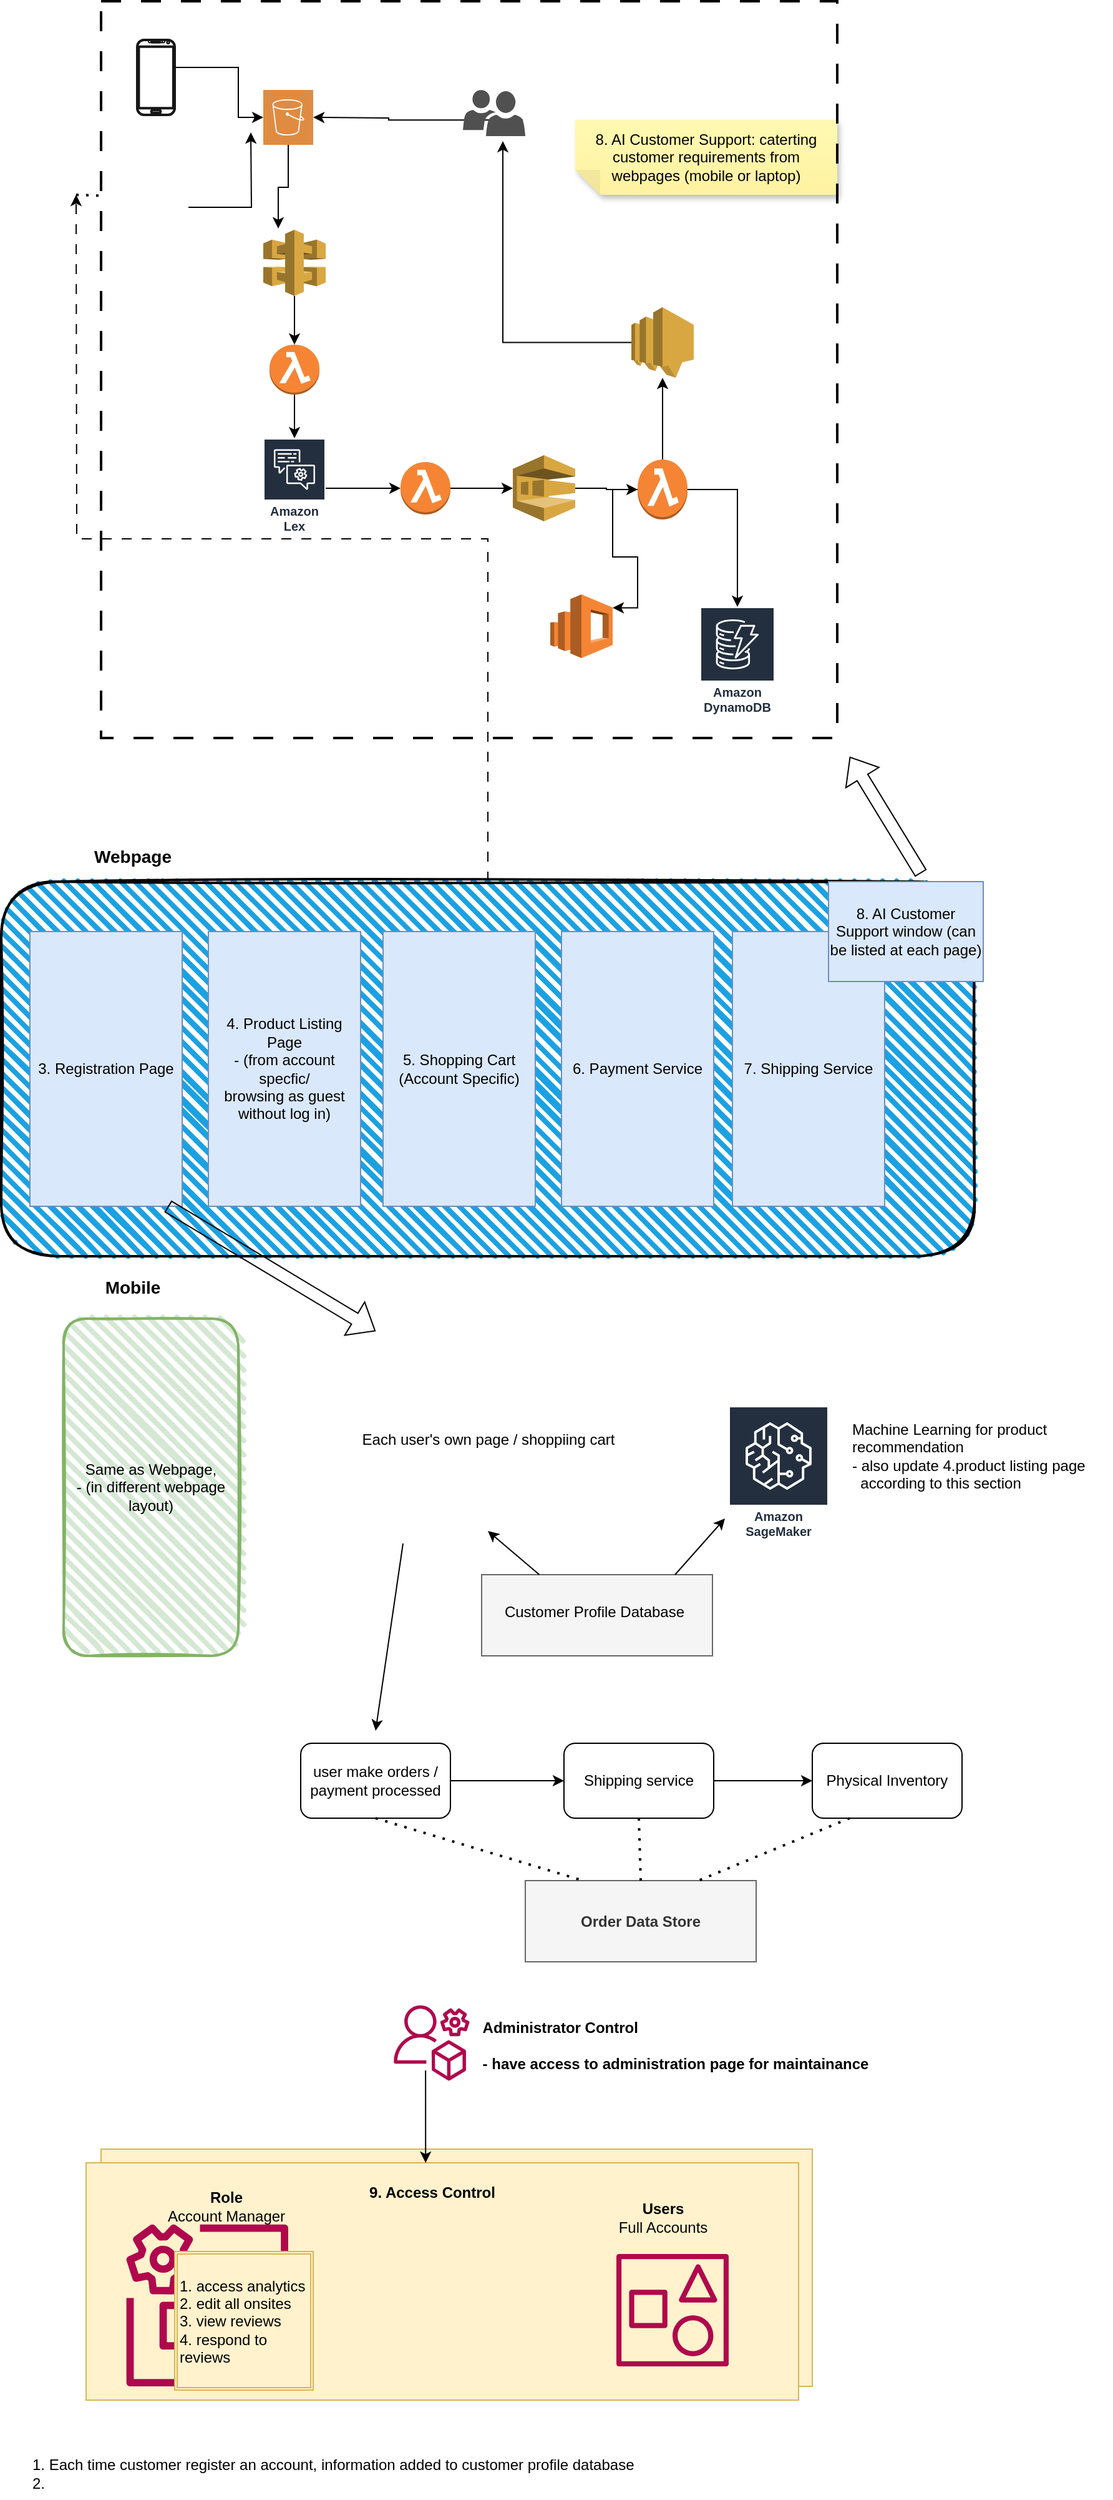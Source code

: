 <mxfile version="21.0.2" type="github">
  <diagram id="C5RBs43oDa-KdzZeNtuy" name="Page-1">
    <mxGraphModel dx="886" dy="788" grid="1" gridSize="10" guides="1" tooltips="1" connect="1" arrows="1" fold="1" page="1" pageScale="1" pageWidth="827" pageHeight="3069" math="0" shadow="0">
      <root>
        <mxCell id="WIyWlLk6GJQsqaUBKTNV-0" />
        <mxCell id="WIyWlLk6GJQsqaUBKTNV-1" parent="WIyWlLk6GJQsqaUBKTNV-0" />
        <mxCell id="fRf1mxBCHzGcTCpwJjoB-55" value="" style="rounded=0;whiteSpace=wrap;html=1;fillColor=#f5f5f5;fontColor=#333333;strokeColor=#666666;" vertex="1" parent="WIyWlLk6GJQsqaUBKTNV-1">
          <mxGeometry x="425" y="1415" width="185" height="65" as="geometry" />
        </mxCell>
        <mxCell id="F0V_eO-DA9mpBgUyq2MN-25" style="edgeStyle=orthogonalEdgeStyle;rounded=0;orthogonalLoop=1;jettySize=auto;html=1;entryX=0.24;entryY=-0.019;entryDx=0;entryDy=0;entryPerimeter=0;" parent="WIyWlLk6GJQsqaUBKTNV-1" source="F0V_eO-DA9mpBgUyq2MN-0" target="F0V_eO-DA9mpBgUyq2MN-5" edge="1">
          <mxGeometry relative="1" as="geometry" />
        </mxCell>
        <mxCell id="F0V_eO-DA9mpBgUyq2MN-0" value="" style="sketch=0;pointerEvents=1;shadow=0;dashed=0;html=1;strokeColor=none;fillColor=#DF8C42;labelPosition=center;verticalLabelPosition=bottom;verticalAlign=top;align=center;outlineConnect=0;shape=mxgraph.veeam2.aws_s3;" parent="WIyWlLk6GJQsqaUBKTNV-1" vertex="1">
          <mxGeometry x="250" y="226" width="40" height="44" as="geometry" />
        </mxCell>
        <mxCell id="F0V_eO-DA9mpBgUyq2MN-2" value="" style="verticalLabelPosition=bottom;verticalAlign=top;html=1;shadow=0;dashed=0;strokeWidth=2;shape=mxgraph.android.phone2;strokeColor=#171717;" parent="WIyWlLk6GJQsqaUBKTNV-1" vertex="1">
          <mxGeometry x="149" y="186" width="30" height="60" as="geometry" />
        </mxCell>
        <mxCell id="F0V_eO-DA9mpBgUyq2MN-28" style="edgeStyle=orthogonalEdgeStyle;rounded=0;orthogonalLoop=1;jettySize=auto;html=1;" parent="WIyWlLk6GJQsqaUBKTNV-1" source="F0V_eO-DA9mpBgUyq2MN-3" edge="1">
          <mxGeometry relative="1" as="geometry">
            <mxPoint x="240" y="260" as="targetPoint" />
          </mxGeometry>
        </mxCell>
        <mxCell id="F0V_eO-DA9mpBgUyq2MN-3" value="" style="shape=image;html=1;verticalAlign=top;verticalLabelPosition=bottom;labelBackgroundColor=#ffffff;imageAspect=0;aspect=fixed;image=https://cdn1.iconfinder.com/data/icons/seo-and-web-development-6/32/development_website_bookmark_favorite_site-128.png" parent="WIyWlLk6GJQsqaUBKTNV-1" vertex="1">
          <mxGeometry x="130" y="290" width="60" height="60" as="geometry" />
        </mxCell>
        <mxCell id="F0V_eO-DA9mpBgUyq2MN-12" style="edgeStyle=orthogonalEdgeStyle;rounded=0;orthogonalLoop=1;jettySize=auto;html=1;" parent="WIyWlLk6GJQsqaUBKTNV-1" source="F0V_eO-DA9mpBgUyq2MN-4" target="F0V_eO-DA9mpBgUyq2MN-11" edge="1">
          <mxGeometry relative="1" as="geometry" />
        </mxCell>
        <mxCell id="F0V_eO-DA9mpBgUyq2MN-4" value="Amazon Lex" style="sketch=0;outlineConnect=0;fontColor=#232F3E;gradientColor=none;strokeColor=#ffffff;fillColor=#232F3E;dashed=0;verticalLabelPosition=middle;verticalAlign=bottom;align=center;html=1;whiteSpace=wrap;fontSize=10;fontStyle=1;spacing=3;shape=mxgraph.aws4.productIcon;prIcon=mxgraph.aws4.lex;" parent="WIyWlLk6GJQsqaUBKTNV-1" vertex="1">
          <mxGeometry x="250" y="505" width="50" height="80" as="geometry" />
        </mxCell>
        <mxCell id="F0V_eO-DA9mpBgUyq2MN-9" style="edgeStyle=orthogonalEdgeStyle;rounded=0;orthogonalLoop=1;jettySize=auto;html=1;exitX=0.5;exitY=1;exitDx=0;exitDy=0;exitPerimeter=0;entryX=0.5;entryY=0;entryDx=0;entryDy=0;entryPerimeter=0;" parent="WIyWlLk6GJQsqaUBKTNV-1" source="F0V_eO-DA9mpBgUyq2MN-5" target="F0V_eO-DA9mpBgUyq2MN-7" edge="1">
          <mxGeometry relative="1" as="geometry" />
        </mxCell>
        <mxCell id="F0V_eO-DA9mpBgUyq2MN-5" value="" style="outlineConnect=0;dashed=0;verticalLabelPosition=bottom;verticalAlign=top;align=center;html=1;shape=mxgraph.aws3.api_gateway;fillColor=#D9A741;gradientColor=none;" parent="WIyWlLk6GJQsqaUBKTNV-1" vertex="1">
          <mxGeometry x="250" y="338" width="50" height="53" as="geometry" />
        </mxCell>
        <mxCell id="F0V_eO-DA9mpBgUyq2MN-10" style="edgeStyle=orthogonalEdgeStyle;rounded=0;orthogonalLoop=1;jettySize=auto;html=1;exitX=0.5;exitY=1;exitDx=0;exitDy=0;exitPerimeter=0;" parent="WIyWlLk6GJQsqaUBKTNV-1" source="F0V_eO-DA9mpBgUyq2MN-7" target="F0V_eO-DA9mpBgUyq2MN-4" edge="1">
          <mxGeometry relative="1" as="geometry" />
        </mxCell>
        <mxCell id="F0V_eO-DA9mpBgUyq2MN-7" value="" style="outlineConnect=0;dashed=0;verticalLabelPosition=bottom;verticalAlign=top;align=center;html=1;shape=mxgraph.aws3.lambda_function;fillColor=#F58534;gradientColor=none;" parent="WIyWlLk6GJQsqaUBKTNV-1" vertex="1">
          <mxGeometry x="255" y="430" width="40" height="40" as="geometry" />
        </mxCell>
        <mxCell id="F0V_eO-DA9mpBgUyq2MN-14" style="edgeStyle=orthogonalEdgeStyle;rounded=0;orthogonalLoop=1;jettySize=auto;html=1;entryX=0;entryY=0.5;entryDx=0;entryDy=0;entryPerimeter=0;" parent="WIyWlLk6GJQsqaUBKTNV-1" source="F0V_eO-DA9mpBgUyq2MN-11" target="F0V_eO-DA9mpBgUyq2MN-13" edge="1">
          <mxGeometry relative="1" as="geometry" />
        </mxCell>
        <mxCell id="F0V_eO-DA9mpBgUyq2MN-11" value="" style="outlineConnect=0;dashed=0;verticalLabelPosition=bottom;verticalAlign=top;align=center;html=1;shape=mxgraph.aws3.lambda_function;fillColor=#F58534;gradientColor=none;" parent="WIyWlLk6GJQsqaUBKTNV-1" vertex="1">
          <mxGeometry x="360" y="524" width="40" height="42" as="geometry" />
        </mxCell>
        <mxCell id="F0V_eO-DA9mpBgUyq2MN-16" style="edgeStyle=orthogonalEdgeStyle;rounded=0;orthogonalLoop=1;jettySize=auto;html=1;entryX=0;entryY=0.5;entryDx=0;entryDy=0;entryPerimeter=0;" parent="WIyWlLk6GJQsqaUBKTNV-1" source="F0V_eO-DA9mpBgUyq2MN-13" target="F0V_eO-DA9mpBgUyq2MN-15" edge="1">
          <mxGeometry relative="1" as="geometry" />
        </mxCell>
        <mxCell id="F0V_eO-DA9mpBgUyq2MN-13" value="" style="outlineConnect=0;dashed=0;verticalLabelPosition=bottom;verticalAlign=top;align=center;html=1;shape=mxgraph.aws3.sqs;fillColor=#D9A741;gradientColor=none;" parent="WIyWlLk6GJQsqaUBKTNV-1" vertex="1">
          <mxGeometry x="450" y="518.5" width="50" height="53" as="geometry" />
        </mxCell>
        <mxCell id="F0V_eO-DA9mpBgUyq2MN-18" style="edgeStyle=orthogonalEdgeStyle;rounded=0;orthogonalLoop=1;jettySize=auto;html=1;entryX=1;entryY=0.21;entryDx=0;entryDy=0;entryPerimeter=0;" parent="WIyWlLk6GJQsqaUBKTNV-1" source="F0V_eO-DA9mpBgUyq2MN-15" target="F0V_eO-DA9mpBgUyq2MN-17" edge="1">
          <mxGeometry relative="1" as="geometry" />
        </mxCell>
        <mxCell id="F0V_eO-DA9mpBgUyq2MN-21" style="edgeStyle=orthogonalEdgeStyle;rounded=0;orthogonalLoop=1;jettySize=auto;html=1;" parent="WIyWlLk6GJQsqaUBKTNV-1" source="F0V_eO-DA9mpBgUyq2MN-15" target="F0V_eO-DA9mpBgUyq2MN-20" edge="1">
          <mxGeometry relative="1" as="geometry" />
        </mxCell>
        <mxCell id="F0V_eO-DA9mpBgUyq2MN-23" style="edgeStyle=orthogonalEdgeStyle;rounded=0;orthogonalLoop=1;jettySize=auto;html=1;exitX=0.5;exitY=0;exitDx=0;exitDy=0;exitPerimeter=0;" parent="WIyWlLk6GJQsqaUBKTNV-1" source="F0V_eO-DA9mpBgUyq2MN-15" target="F0V_eO-DA9mpBgUyq2MN-22" edge="1">
          <mxGeometry relative="1" as="geometry" />
        </mxCell>
        <mxCell id="F0V_eO-DA9mpBgUyq2MN-15" value="" style="outlineConnect=0;dashed=0;verticalLabelPosition=bottom;verticalAlign=top;align=center;html=1;shape=mxgraph.aws3.lambda_function;fillColor=#F58534;gradientColor=none;" parent="WIyWlLk6GJQsqaUBKTNV-1" vertex="1">
          <mxGeometry x="550" y="522" width="40" height="48" as="geometry" />
        </mxCell>
        <mxCell id="F0V_eO-DA9mpBgUyq2MN-17" value="" style="outlineConnect=0;dashed=0;verticalLabelPosition=bottom;verticalAlign=top;align=center;html=1;shape=mxgraph.aws3.elasticsearch_service;fillColor=#F58534;gradientColor=none;" parent="WIyWlLk6GJQsqaUBKTNV-1" vertex="1">
          <mxGeometry x="480" y="630" width="50" height="51" as="geometry" />
        </mxCell>
        <mxCell id="F0V_eO-DA9mpBgUyq2MN-20" value="Amazon DynamoDB" style="sketch=0;outlineConnect=0;fontColor=#232F3E;gradientColor=none;strokeColor=#ffffff;fillColor=#232F3E;dashed=0;verticalLabelPosition=middle;verticalAlign=bottom;align=center;html=1;whiteSpace=wrap;fontSize=10;fontStyle=1;spacing=3;shape=mxgraph.aws4.productIcon;prIcon=mxgraph.aws4.dynamodb;" parent="WIyWlLk6GJQsqaUBKTNV-1" vertex="1">
          <mxGeometry x="600" y="640" width="60" height="90" as="geometry" />
        </mxCell>
        <mxCell id="F0V_eO-DA9mpBgUyq2MN-27" style="edgeStyle=orthogonalEdgeStyle;rounded=0;orthogonalLoop=1;jettySize=auto;html=1;entryX=0.64;entryY=1.108;entryDx=0;entryDy=0;entryPerimeter=0;" parent="WIyWlLk6GJQsqaUBKTNV-1" source="F0V_eO-DA9mpBgUyq2MN-22" target="F0V_eO-DA9mpBgUyq2MN-24" edge="1">
          <mxGeometry relative="1" as="geometry" />
        </mxCell>
        <mxCell id="F0V_eO-DA9mpBgUyq2MN-22" value="" style="outlineConnect=0;dashed=0;verticalLabelPosition=bottom;verticalAlign=top;align=center;html=1;shape=mxgraph.aws3.sns;fillColor=#D9A741;gradientColor=none;" parent="WIyWlLk6GJQsqaUBKTNV-1" vertex="1">
          <mxGeometry x="545" y="400" width="50" height="56.5" as="geometry" />
        </mxCell>
        <mxCell id="F0V_eO-DA9mpBgUyq2MN-26" style="edgeStyle=orthogonalEdgeStyle;rounded=0;orthogonalLoop=1;jettySize=auto;html=1;exitX=0.96;exitY=0.65;exitDx=0;exitDy=0;exitPerimeter=0;" parent="WIyWlLk6GJQsqaUBKTNV-1" source="F0V_eO-DA9mpBgUyq2MN-24" edge="1">
          <mxGeometry relative="1" as="geometry">
            <mxPoint x="290" y="248" as="targetPoint" />
          </mxGeometry>
        </mxCell>
        <mxCell id="F0V_eO-DA9mpBgUyq2MN-24" value="" style="sketch=0;pointerEvents=1;shadow=0;dashed=0;html=1;strokeColor=none;labelPosition=center;verticalLabelPosition=bottom;verticalAlign=top;align=center;fillColor=#505050;shape=mxgraph.mscae.intune.user_group" parent="WIyWlLk6GJQsqaUBKTNV-1" vertex="1">
          <mxGeometry x="410" y="226" width="50" height="37" as="geometry" />
        </mxCell>
        <mxCell id="F0V_eO-DA9mpBgUyq2MN-29" style="edgeStyle=orthogonalEdgeStyle;rounded=0;orthogonalLoop=1;jettySize=auto;html=1;" parent="WIyWlLk6GJQsqaUBKTNV-1" target="F0V_eO-DA9mpBgUyq2MN-0" edge="1">
          <mxGeometry relative="1" as="geometry">
            <mxPoint x="230" y="248" as="targetPoint" />
            <mxPoint x="180" y="208" as="sourcePoint" />
            <Array as="points">
              <mxPoint x="230" y="208" />
              <mxPoint x="230" y="248" />
            </Array>
          </mxGeometry>
        </mxCell>
        <mxCell id="fRf1mxBCHzGcTCpwJjoB-0" value="8. AI Customer Support: caterting customer requirements from webpages (mobile or laptop)" style="shape=note;whiteSpace=wrap;html=1;backgroundOutline=1;fontColor=#000000;darkOpacity=0.05;fillColor=#FFF9B2;strokeColor=none;fillStyle=solid;direction=west;gradientDirection=north;gradientColor=#FFF2A1;shadow=1;size=20;pointerEvents=1;" vertex="1" parent="WIyWlLk6GJQsqaUBKTNV-1">
          <mxGeometry x="500" y="250" width="210" height="60" as="geometry" />
        </mxCell>
        <mxCell id="fRf1mxBCHzGcTCpwJjoB-10" value="" style="whiteSpace=wrap;html=1;aspect=fixed;dashed=1;dashPattern=8 8;fillColor=none;strokeWidth=2;" vertex="1" parent="WIyWlLk6GJQsqaUBKTNV-1">
          <mxGeometry x="120" y="155" width="590" height="590" as="geometry" />
        </mxCell>
        <mxCell id="fRf1mxBCHzGcTCpwJjoB-28" style="edgeStyle=orthogonalEdgeStyle;rounded=0;orthogonalLoop=1;jettySize=auto;html=1;dashed=1;dashPattern=8 8;" edge="1" parent="WIyWlLk6GJQsqaUBKTNV-1" source="fRf1mxBCHzGcTCpwJjoB-13">
          <mxGeometry relative="1" as="geometry">
            <mxPoint x="100" y="310" as="targetPoint" />
          </mxGeometry>
        </mxCell>
        <mxCell id="fRf1mxBCHzGcTCpwJjoB-13" value="" style="rounded=1;whiteSpace=wrap;html=1;strokeWidth=2;fillWeight=4;hachureGap=8;hachureAngle=45;fillColor=#1ba1e2;sketch=1;" vertex="1" parent="WIyWlLk6GJQsqaUBKTNV-1">
          <mxGeometry x="40" y="860" width="780" height="300" as="geometry" />
        </mxCell>
        <mxCell id="fRf1mxBCHzGcTCpwJjoB-15" value="&lt;font style=&quot;font-size: 14px;&quot;&gt;&lt;b&gt;Webpage&lt;/b&gt;&lt;/font&gt;" style="text;html=1;align=center;verticalAlign=middle;resizable=0;points=[];autosize=1;strokeColor=none;fillColor=none;" vertex="1" parent="WIyWlLk6GJQsqaUBKTNV-1">
          <mxGeometry x="100" y="825" width="90" height="30" as="geometry" />
        </mxCell>
        <mxCell id="fRf1mxBCHzGcTCpwJjoB-16" value="Same as Webpage, &lt;br&gt;- (in different webpage layout)" style="rounded=1;whiteSpace=wrap;html=1;strokeWidth=2;fillWeight=4;hachureGap=8;hachureAngle=45;fillColor=#d5e8d4;sketch=1;strokeColor=#82b366;" vertex="1" parent="WIyWlLk6GJQsqaUBKTNV-1">
          <mxGeometry x="90" y="1210" width="140" height="270" as="geometry" />
        </mxCell>
        <mxCell id="fRf1mxBCHzGcTCpwJjoB-17" value="&lt;font style=&quot;font-size: 14px;&quot;&gt;&lt;b&gt;Mobile&lt;br&gt;&lt;/b&gt;&lt;/font&gt;" style="text;html=1;align=center;verticalAlign=middle;resizable=0;points=[];autosize=1;strokeColor=none;fillColor=none;" vertex="1" parent="WIyWlLk6GJQsqaUBKTNV-1">
          <mxGeometry x="110" y="1170" width="70" height="30" as="geometry" />
        </mxCell>
        <mxCell id="fRf1mxBCHzGcTCpwJjoB-18" value="" style="rounded=0;whiteSpace=wrap;html=1;fillColor=#fff2cc;strokeColor=#d6b656;" vertex="1" parent="WIyWlLk6GJQsqaUBKTNV-1">
          <mxGeometry x="120" y="1875" width="570" height="190" as="geometry" />
        </mxCell>
        <mxCell id="fRf1mxBCHzGcTCpwJjoB-19" value="" style="rounded=0;whiteSpace=wrap;html=1;fillColor=#fff2cc;strokeColor=#d6b656;" vertex="1" parent="WIyWlLk6GJQsqaUBKTNV-1">
          <mxGeometry x="108" y="1886" width="571" height="190" as="geometry" />
        </mxCell>
        <mxCell id="fRf1mxBCHzGcTCpwJjoB-24" value="" style="edgeStyle=orthogonalEdgeStyle;rounded=0;orthogonalLoop=1;jettySize=auto;html=1;" edge="1" parent="WIyWlLk6GJQsqaUBKTNV-1" target="fRf1mxBCHzGcTCpwJjoB-19">
          <mxGeometry relative="1" as="geometry">
            <mxPoint x="380.077" y="1812" as="sourcePoint" />
            <Array as="points">
              <mxPoint x="380" y="1875" />
              <mxPoint x="380" y="1875" />
            </Array>
          </mxGeometry>
        </mxCell>
        <mxCell id="fRf1mxBCHzGcTCpwJjoB-23" value="&lt;div style=&quot;text-align: left;&quot;&gt;&lt;b style=&quot;background-color: initial;&quot;&gt;Administrator Control&lt;/b&gt;&lt;/div&gt;&lt;div style=&quot;text-align: left;&quot;&gt;&lt;b&gt;&lt;br&gt;&lt;/b&gt;&lt;/div&gt;&lt;b&gt;&lt;div style=&quot;text-align: left;&quot;&gt;&lt;b style=&quot;background-color: initial;&quot;&gt;- have access to administration page for maintainance&lt;/b&gt;&lt;/div&gt;&lt;/b&gt;" style="text;html=1;align=center;verticalAlign=middle;resizable=0;points=[];autosize=1;strokeColor=none;fillColor=none;" vertex="1" parent="WIyWlLk6GJQsqaUBKTNV-1">
          <mxGeometry x="415.36" y="1762" width="330" height="60" as="geometry" />
        </mxCell>
        <mxCell id="fRf1mxBCHzGcTCpwJjoB-25" value="&lt;b&gt;9. Access Control&lt;/b&gt;" style="text;html=1;align=center;verticalAlign=middle;resizable=0;points=[];autosize=1;strokeColor=none;fillColor=none;" vertex="1" parent="WIyWlLk6GJQsqaUBKTNV-1">
          <mxGeometry x="325" y="1895" width="120" height="30" as="geometry" />
        </mxCell>
        <mxCell id="fRf1mxBCHzGcTCpwJjoB-30" value="" style="endArrow=none;dashed=1;html=1;dashPattern=1 3;strokeWidth=2;rounded=0;entryX=0;entryY=0.264;entryDx=0;entryDy=0;entryPerimeter=0;" edge="1" parent="WIyWlLk6GJQsqaUBKTNV-1" target="fRf1mxBCHzGcTCpwJjoB-10">
          <mxGeometry width="50" height="50" relative="1" as="geometry">
            <mxPoint x="100" y="310" as="sourcePoint" />
            <mxPoint x="430" y="520" as="targetPoint" />
          </mxGeometry>
        </mxCell>
        <mxCell id="fRf1mxBCHzGcTCpwJjoB-31" value="&lt;b&gt;Role&lt;/b&gt;&lt;br&gt;Account&lt;b&gt; &lt;/b&gt;Manager" style="text;html=1;align=center;verticalAlign=middle;resizable=0;points=[];autosize=1;strokeColor=none;fillColor=none;" vertex="1" parent="WIyWlLk6GJQsqaUBKTNV-1">
          <mxGeometry x="160" y="1901" width="120" height="40" as="geometry" />
        </mxCell>
        <mxCell id="fRf1mxBCHzGcTCpwJjoB-32" value="&lt;b&gt;Users&lt;/b&gt;&lt;br&gt;Full Accounts" style="text;html=1;align=center;verticalAlign=middle;resizable=0;points=[];autosize=1;strokeColor=none;fillColor=none;" vertex="1" parent="WIyWlLk6GJQsqaUBKTNV-1">
          <mxGeometry x="525" y="1910" width="90" height="40" as="geometry" />
        </mxCell>
        <mxCell id="fRf1mxBCHzGcTCpwJjoB-39" value="" style="sketch=0;outlineConnect=0;fontColor=#232F3E;gradientColor=none;fillColor=#B0084D;strokeColor=none;dashed=0;verticalLabelPosition=bottom;verticalAlign=top;align=center;html=1;fontSize=12;fontStyle=0;aspect=fixed;pointerEvents=1;shape=mxgraph.aws4.organizations_management_account2;" vertex="1" parent="WIyWlLk6GJQsqaUBKTNV-1">
          <mxGeometry x="140" y="1935" width="130" height="130" as="geometry" />
        </mxCell>
        <mxCell id="fRf1mxBCHzGcTCpwJjoB-35" value="1. access analytics&lt;br&gt;2. edit all onsites&lt;br&gt;3. view reviews&lt;br&gt;4. respond to reviews&lt;br&gt;" style="shape=ext;double=1;whiteSpace=wrap;html=1;aspect=fixed;align=left;fillColor=#fff2cc;strokeColor=#d6b656;" vertex="1" parent="WIyWlLk6GJQsqaUBKTNV-1">
          <mxGeometry x="179" y="1957" width="111" height="111" as="geometry" />
        </mxCell>
        <mxCell id="fRf1mxBCHzGcTCpwJjoB-36" value="" style="sketch=0;outlineConnect=0;fontColor=#232F3E;gradientColor=none;fillColor=#B0084D;strokeColor=none;dashed=0;verticalLabelPosition=bottom;verticalAlign=top;align=center;html=1;fontSize=12;fontStyle=0;aspect=fixed;pointerEvents=1;shape=mxgraph.aws4.organizations_account2;" vertex="1" parent="WIyWlLk6GJQsqaUBKTNV-1">
          <mxGeometry x="533" y="1959" width="90" height="90" as="geometry" />
        </mxCell>
        <mxCell id="fRf1mxBCHzGcTCpwJjoB-38" value="" style="sketch=0;outlineConnect=0;fontColor=#232F3E;gradientColor=none;fillColor=#B0084D;strokeColor=none;dashed=0;verticalLabelPosition=bottom;verticalAlign=top;align=center;html=1;fontSize=12;fontStyle=0;aspect=fixed;pointerEvents=1;shape=mxgraph.aws4.organizations_management_account;" vertex="1" parent="WIyWlLk6GJQsqaUBKTNV-1">
          <mxGeometry x="354.64" y="1758" width="60.72" height="64" as="geometry" />
        </mxCell>
        <mxCell id="fRf1mxBCHzGcTCpwJjoB-42" value="3. Registration Page" style="rounded=0;whiteSpace=wrap;html=1;fillColor=#dae8fc;strokeColor=#6c8ebf;" vertex="1" parent="WIyWlLk6GJQsqaUBKTNV-1">
          <mxGeometry x="63" y="900" width="122" height="220" as="geometry" />
        </mxCell>
        <mxCell id="fRf1mxBCHzGcTCpwJjoB-43" value="4. Product Listing Page&lt;br&gt;- (from account specfic/&lt;br&gt;browsing as guest without log in)" style="rounded=0;whiteSpace=wrap;html=1;fillColor=#dae8fc;strokeColor=#6c8ebf;" vertex="1" parent="WIyWlLk6GJQsqaUBKTNV-1">
          <mxGeometry x="206" y="900" width="122" height="220" as="geometry" />
        </mxCell>
        <mxCell id="fRf1mxBCHzGcTCpwJjoB-44" value="5. Shopping Cart (Account Specific)" style="rounded=0;whiteSpace=wrap;html=1;fillColor=#dae8fc;strokeColor=#6c8ebf;" vertex="1" parent="WIyWlLk6GJQsqaUBKTNV-1">
          <mxGeometry x="346" y="900" width="122" height="220" as="geometry" />
        </mxCell>
        <mxCell id="fRf1mxBCHzGcTCpwJjoB-45" value="6. Payment Service" style="rounded=0;whiteSpace=wrap;html=1;fillColor=#dae8fc;strokeColor=#6c8ebf;" vertex="1" parent="WIyWlLk6GJQsqaUBKTNV-1">
          <mxGeometry x="489" y="900" width="122" height="220" as="geometry" />
        </mxCell>
        <mxCell id="fRf1mxBCHzGcTCpwJjoB-46" value="7. Shipping Service" style="rounded=0;whiteSpace=wrap;html=1;fillColor=#dae8fc;strokeColor=#6c8ebf;" vertex="1" parent="WIyWlLk6GJQsqaUBKTNV-1">
          <mxGeometry x="626" y="900" width="122" height="220" as="geometry" />
        </mxCell>
        <mxCell id="fRf1mxBCHzGcTCpwJjoB-47" value="8. AI Customer Support window (can be listed at each page)" style="rounded=0;whiteSpace=wrap;html=1;fillColor=#dae8fc;strokeColor=#6c8ebf;" vertex="1" parent="WIyWlLk6GJQsqaUBKTNV-1">
          <mxGeometry x="703" y="860" width="124" height="80" as="geometry" />
        </mxCell>
        <mxCell id="fRf1mxBCHzGcTCpwJjoB-48" value="" style="shape=flexArrow;endArrow=classic;html=1;rounded=0;exitX=0.945;exitY=-0.022;exitDx=0;exitDy=0;exitPerimeter=0;" edge="1" parent="WIyWlLk6GJQsqaUBKTNV-1" source="fRf1mxBCHzGcTCpwJjoB-13">
          <mxGeometry width="50" height="50" relative="1" as="geometry">
            <mxPoint x="440" y="950" as="sourcePoint" />
            <mxPoint x="720" y="760" as="targetPoint" />
          </mxGeometry>
        </mxCell>
        <mxCell id="fRf1mxBCHzGcTCpwJjoB-49" value="" style="shape=flexArrow;endArrow=classic;html=1;rounded=0;exitX=0.945;exitY=-0.022;exitDx=0;exitDy=0;exitPerimeter=0;" edge="1" parent="WIyWlLk6GJQsqaUBKTNV-1">
          <mxGeometry width="50" height="50" relative="1" as="geometry">
            <mxPoint x="173.5" y="1120" as="sourcePoint" />
            <mxPoint x="340" y="1220" as="targetPoint" />
          </mxGeometry>
        </mxCell>
        <mxCell id="fRf1mxBCHzGcTCpwJjoB-51" value="Customer Profile Database" style="text;html=1;align=center;verticalAlign=middle;resizable=0;points=[];autosize=1;strokeColor=none;fillColor=none;" vertex="1" parent="WIyWlLk6GJQsqaUBKTNV-1">
          <mxGeometry x="430" y="1430" width="170" height="30" as="geometry" />
        </mxCell>
        <mxCell id="fRf1mxBCHzGcTCpwJjoB-52" value="1. Each time customer register an account, information added to customer profile database&lt;br&gt;&lt;div style=&quot;&quot;&gt;&lt;span style=&quot;background-color: initial;&quot;&gt;2.&amp;nbsp;&lt;/span&gt;&lt;/div&gt;" style="text;html=1;align=left;verticalAlign=middle;resizable=0;points=[];autosize=1;strokeColor=none;fillColor=none;" vertex="1" parent="WIyWlLk6GJQsqaUBKTNV-1">
          <mxGeometry x="63" y="2115" width="510" height="40" as="geometry" />
        </mxCell>
        <mxCell id="fRf1mxBCHzGcTCpwJjoB-53" value="" style="endArrow=classic;html=1;rounded=0;" edge="1" parent="WIyWlLk6GJQsqaUBKTNV-1">
          <mxGeometry width="50" height="50" relative="1" as="geometry">
            <mxPoint x="580" y="1415" as="sourcePoint" />
            <mxPoint x="620" y="1370" as="targetPoint" />
          </mxGeometry>
        </mxCell>
        <mxCell id="fRf1mxBCHzGcTCpwJjoB-57" value="Amazon SageMaker" style="sketch=0;outlineConnect=0;fontColor=#232F3E;gradientColor=none;strokeColor=#ffffff;fillColor=#232F3E;dashed=0;verticalLabelPosition=middle;verticalAlign=bottom;align=center;html=1;whiteSpace=wrap;fontSize=10;fontStyle=1;spacing=3;shape=mxgraph.aws4.productIcon;prIcon=mxgraph.aws4.sagemaker;" vertex="1" parent="WIyWlLk6GJQsqaUBKTNV-1">
          <mxGeometry x="623" y="1280" width="80" height="110" as="geometry" />
        </mxCell>
        <mxCell id="fRf1mxBCHzGcTCpwJjoB-58" value="Machine Learning for product&lt;br&gt;recommendation&lt;br&gt;- also update 4.product listing page&amp;nbsp;&lt;br&gt;&amp;nbsp; according to this section" style="text;html=1;align=left;verticalAlign=middle;resizable=0;points=[];autosize=1;strokeColor=none;fillColor=none;" vertex="1" parent="WIyWlLk6GJQsqaUBKTNV-1">
          <mxGeometry x="720" y="1285" width="210" height="70" as="geometry" />
        </mxCell>
        <mxCell id="fRf1mxBCHzGcTCpwJjoB-59" value="" style="endArrow=classic;html=1;rounded=0;exitX=0.25;exitY=0;exitDx=0;exitDy=0;" edge="1" parent="WIyWlLk6GJQsqaUBKTNV-1" source="fRf1mxBCHzGcTCpwJjoB-55">
          <mxGeometry width="50" height="50" relative="1" as="geometry">
            <mxPoint x="590" y="1444" as="sourcePoint" />
            <mxPoint x="430" y="1380" as="targetPoint" />
          </mxGeometry>
        </mxCell>
        <mxCell id="fRf1mxBCHzGcTCpwJjoB-61" value="" style="shape=image;html=1;verticalAlign=top;verticalLabelPosition=bottom;labelBackgroundColor=#ffffff;imageAspect=0;aspect=fixed;image=https://cdn1.iconfinder.com/data/icons/seo-and-web-development-6/32/development_website_favorite_site_star-128.png" vertex="1" parent="WIyWlLk6GJQsqaUBKTNV-1">
          <mxGeometry x="362" y="1322" width="68" height="68" as="geometry" />
        </mxCell>
        <mxCell id="fRf1mxBCHzGcTCpwJjoB-62" value="Each user&#39;s own page / shoppiing cart" style="text;html=1;align=center;verticalAlign=middle;resizable=0;points=[];autosize=1;strokeColor=none;fillColor=none;" vertex="1" parent="WIyWlLk6GJQsqaUBKTNV-1">
          <mxGeometry x="315" y="1292" width="230" height="30" as="geometry" />
        </mxCell>
        <mxCell id="fRf1mxBCHzGcTCpwJjoB-63" value="" style="endArrow=classic;html=1;rounded=0;exitX=0;exitY=1;exitDx=0;exitDy=0;" edge="1" parent="WIyWlLk6GJQsqaUBKTNV-1" source="fRf1mxBCHzGcTCpwJjoB-61">
          <mxGeometry width="50" height="50" relative="1" as="geometry">
            <mxPoint x="481" y="1425" as="sourcePoint" />
            <mxPoint x="340" y="1540" as="targetPoint" />
          </mxGeometry>
        </mxCell>
        <mxCell id="fRf1mxBCHzGcTCpwJjoB-67" value="" style="edgeStyle=orthogonalEdgeStyle;rounded=0;orthogonalLoop=1;jettySize=auto;html=1;" edge="1" parent="WIyWlLk6GJQsqaUBKTNV-1" source="fRf1mxBCHzGcTCpwJjoB-64" target="fRf1mxBCHzGcTCpwJjoB-66">
          <mxGeometry relative="1" as="geometry" />
        </mxCell>
        <mxCell id="fRf1mxBCHzGcTCpwJjoB-64" value="user make orders / payment processed" style="rounded=1;whiteSpace=wrap;html=1;" vertex="1" parent="WIyWlLk6GJQsqaUBKTNV-1">
          <mxGeometry x="280" y="1550" width="120" height="60" as="geometry" />
        </mxCell>
        <mxCell id="fRf1mxBCHzGcTCpwJjoB-72" style="edgeStyle=orthogonalEdgeStyle;rounded=0;orthogonalLoop=1;jettySize=auto;html=1;entryX=0;entryY=0.5;entryDx=0;entryDy=0;" edge="1" parent="WIyWlLk6GJQsqaUBKTNV-1" source="fRf1mxBCHzGcTCpwJjoB-66" target="fRf1mxBCHzGcTCpwJjoB-69">
          <mxGeometry relative="1" as="geometry" />
        </mxCell>
        <mxCell id="fRf1mxBCHzGcTCpwJjoB-66" value="Shipping service" style="whiteSpace=wrap;html=1;rounded=1;" vertex="1" parent="WIyWlLk6GJQsqaUBKTNV-1">
          <mxGeometry x="491" y="1550" width="120" height="60" as="geometry" />
        </mxCell>
        <mxCell id="fRf1mxBCHzGcTCpwJjoB-68" value="&lt;b&gt;Order Data Store&lt;/b&gt;" style="rounded=0;whiteSpace=wrap;html=1;fillColor=#f5f5f5;fontColor=#333333;strokeColor=#666666;" vertex="1" parent="WIyWlLk6GJQsqaUBKTNV-1">
          <mxGeometry x="460" y="1660" width="185" height="65" as="geometry" />
        </mxCell>
        <mxCell id="fRf1mxBCHzGcTCpwJjoB-69" value="Physical Inventory" style="whiteSpace=wrap;html=1;rounded=1;" vertex="1" parent="WIyWlLk6GJQsqaUBKTNV-1">
          <mxGeometry x="690" y="1550" width="120" height="60" as="geometry" />
        </mxCell>
        <mxCell id="fRf1mxBCHzGcTCpwJjoB-73" value="" style="endArrow=none;dashed=1;html=1;dashPattern=1 3;strokeWidth=2;rounded=0;entryX=0.5;entryY=0;entryDx=0;entryDy=0;exitX=0.5;exitY=1;exitDx=0;exitDy=0;" edge="1" parent="WIyWlLk6GJQsqaUBKTNV-1" source="fRf1mxBCHzGcTCpwJjoB-66" target="fRf1mxBCHzGcTCpwJjoB-68">
          <mxGeometry width="50" height="50" relative="1" as="geometry">
            <mxPoint x="450" y="1840" as="sourcePoint" />
            <mxPoint x="500" y="1790" as="targetPoint" />
          </mxGeometry>
        </mxCell>
        <mxCell id="fRf1mxBCHzGcTCpwJjoB-75" value="" style="endArrow=none;dashed=1;html=1;dashPattern=1 3;strokeWidth=2;rounded=0;entryX=0.75;entryY=0;entryDx=0;entryDy=0;exitX=0.25;exitY=1;exitDx=0;exitDy=0;" edge="1" parent="WIyWlLk6GJQsqaUBKTNV-1" source="fRf1mxBCHzGcTCpwJjoB-69" target="fRf1mxBCHzGcTCpwJjoB-68">
          <mxGeometry width="50" height="50" relative="1" as="geometry">
            <mxPoint x="561" y="1620" as="sourcePoint" />
            <mxPoint x="563" y="1670" as="targetPoint" />
          </mxGeometry>
        </mxCell>
        <mxCell id="fRf1mxBCHzGcTCpwJjoB-76" value="" style="endArrow=none;dashed=1;html=1;dashPattern=1 3;strokeWidth=2;rounded=0;entryX=0.25;entryY=0;entryDx=0;entryDy=0;exitX=0.5;exitY=1;exitDx=0;exitDy=0;" edge="1" parent="WIyWlLk6GJQsqaUBKTNV-1" source="fRf1mxBCHzGcTCpwJjoB-64" target="fRf1mxBCHzGcTCpwJjoB-68">
          <mxGeometry width="50" height="50" relative="1" as="geometry">
            <mxPoint x="730" y="1620" as="sourcePoint" />
            <mxPoint x="609" y="1670" as="targetPoint" />
          </mxGeometry>
        </mxCell>
      </root>
    </mxGraphModel>
  </diagram>
</mxfile>
